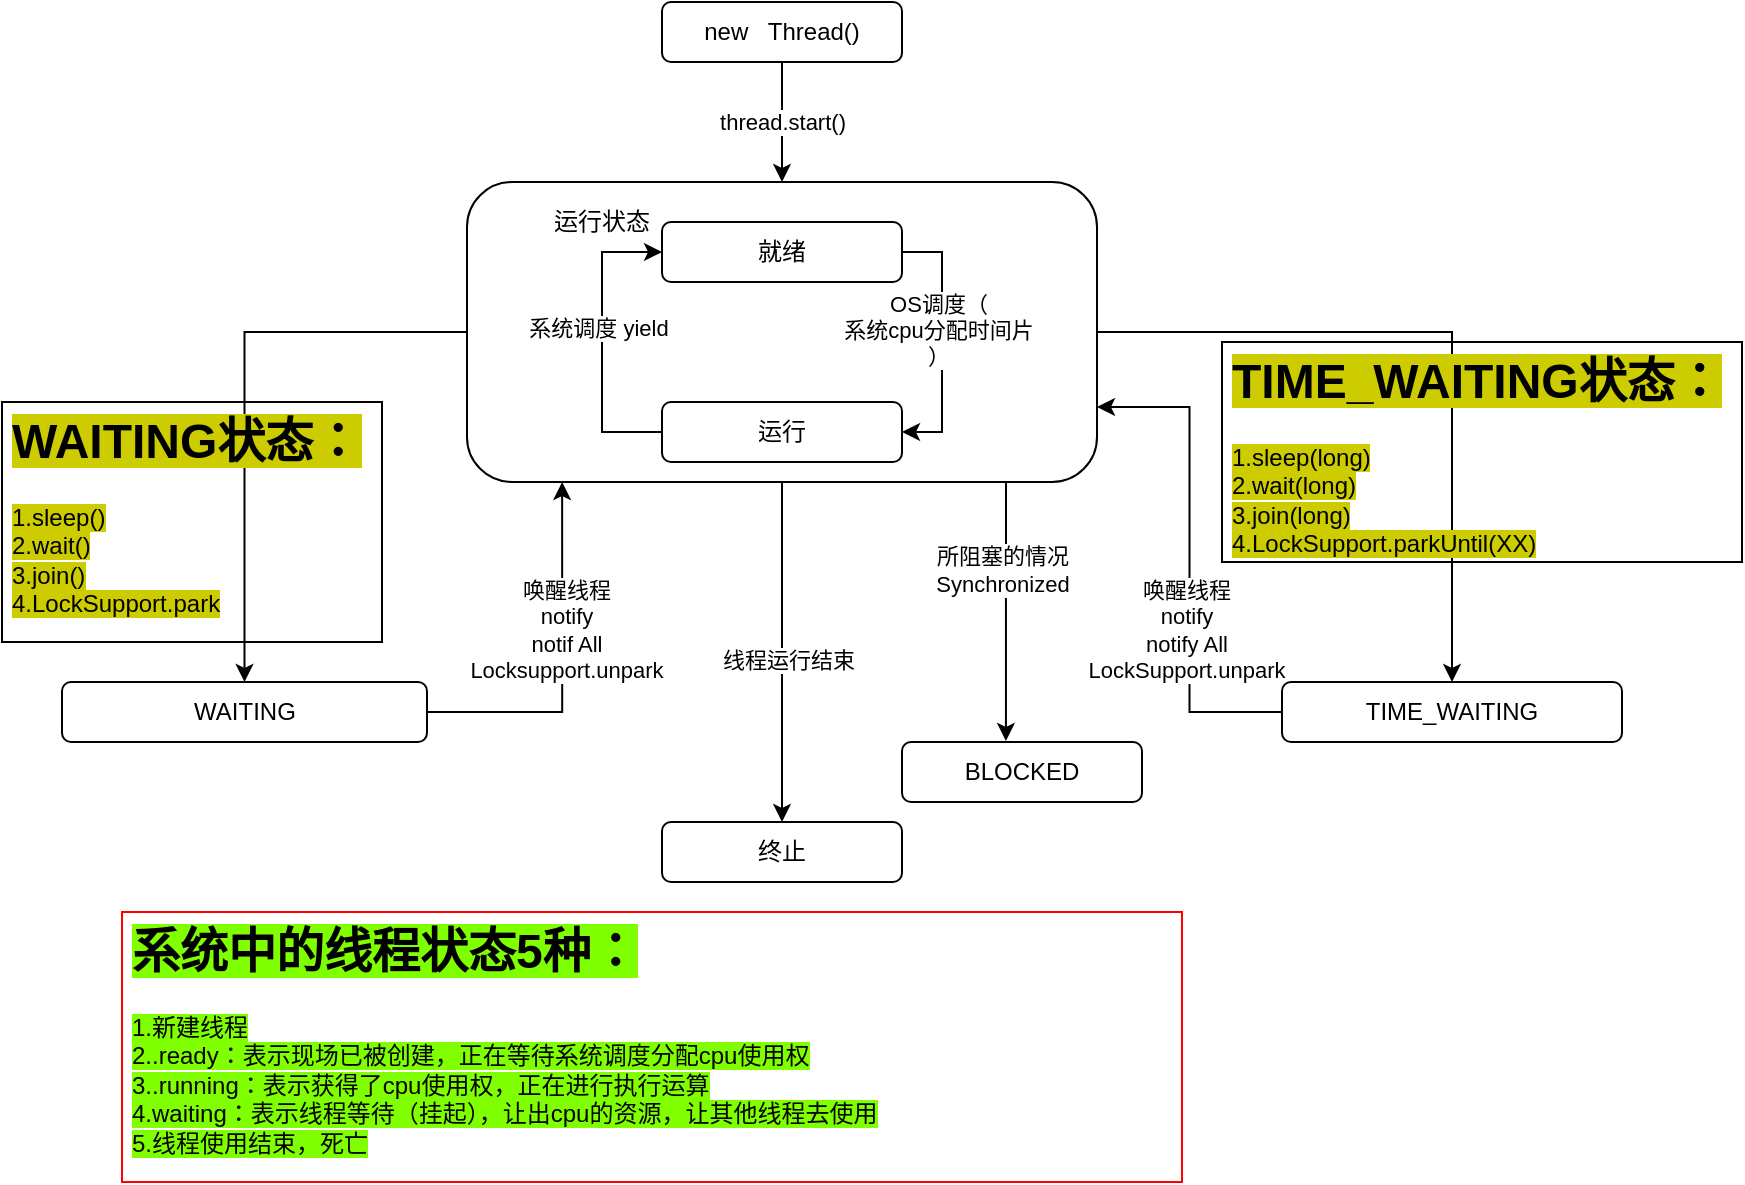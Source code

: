 <mxfile version="14.1.6" type="github">
  <diagram id="f56VBVb2m2WH-U12SFpD" name="第 1 页">
    <mxGraphModel dx="1183" dy="566" grid="1" gridSize="10" guides="1" tooltips="1" connect="1" arrows="1" fold="1" page="1" pageScale="1" pageWidth="827" pageHeight="1169" math="0" shadow="0">
      <root>
        <mxCell id="0" />
        <mxCell id="1" parent="0" />
        <mxCell id="xMjdWaStf560W7G12weN-19" value="" style="edgeStyle=orthogonalEdgeStyle;rounded=0;orthogonalLoop=1;jettySize=auto;html=1;" edge="1" parent="1" source="xMjdWaStf560W7G12weN-2" target="xMjdWaStf560W7G12weN-18">
          <mxGeometry relative="1" as="geometry" />
        </mxCell>
        <mxCell id="xMjdWaStf560W7G12weN-3" value="thread.start()" style="edgeStyle=orthogonalEdgeStyle;rounded=0;orthogonalLoop=1;jettySize=auto;html=1;" edge="1" parent="1" source="xMjdWaStf560W7G12weN-1" target="xMjdWaStf560W7G12weN-2">
          <mxGeometry relative="1" as="geometry" />
        </mxCell>
        <mxCell id="xMjdWaStf560W7G12weN-1" value="new &amp;nbsp; Thread()" style="rounded=1;whiteSpace=wrap;html=1;" vertex="1" parent="1">
          <mxGeometry x="340" y="70" width="120" height="30" as="geometry" />
        </mxCell>
        <mxCell id="xMjdWaStf560W7G12weN-23" value="" style="edgeStyle=orthogonalEdgeStyle;rounded=0;orthogonalLoop=1;jettySize=auto;html=1;" edge="1" parent="1" source="xMjdWaStf560W7G12weN-2" target="xMjdWaStf560W7G12weN-22">
          <mxGeometry relative="1" as="geometry" />
        </mxCell>
        <mxCell id="xMjdWaStf560W7G12weN-26" value="" style="edgeStyle=orthogonalEdgeStyle;rounded=0;orthogonalLoop=1;jettySize=auto;html=1;" edge="1" parent="1" source="xMjdWaStf560W7G12weN-2" target="xMjdWaStf560W7G12weN-25">
          <mxGeometry relative="1" as="geometry" />
        </mxCell>
        <mxCell id="xMjdWaStf560W7G12weN-27" value="线程运行结束" style="edgeLabel;html=1;align=center;verticalAlign=middle;resizable=0;points=[];" vertex="1" connectable="0" parent="xMjdWaStf560W7G12weN-26">
          <mxGeometry x="0.045" y="3" relative="1" as="geometry">
            <mxPoint as="offset" />
          </mxGeometry>
        </mxCell>
        <mxCell id="xMjdWaStf560W7G12weN-30" style="rounded=0;orthogonalLoop=1;jettySize=auto;html=1;entryX=0.433;entryY=-0.017;entryDx=0;entryDy=0;entryPerimeter=0;" edge="1" parent="1" target="xMjdWaStf560W7G12weN-28">
          <mxGeometry relative="1" as="geometry">
            <mxPoint x="512" y="310" as="sourcePoint" />
          </mxGeometry>
        </mxCell>
        <mxCell id="xMjdWaStf560W7G12weN-31" value="所阻塞的情况&lt;br&gt;Synchronized" style="edgeLabel;html=1;align=center;verticalAlign=middle;resizable=0;points=[];" vertex="1" connectable="0" parent="xMjdWaStf560W7G12weN-30">
          <mxGeometry x="0.207" y="1" relative="1" as="geometry">
            <mxPoint x="-3" y="-34" as="offset" />
          </mxGeometry>
        </mxCell>
        <mxCell id="xMjdWaStf560W7G12weN-2" value="" style="whiteSpace=wrap;html=1;rounded=1;" vertex="1" parent="1">
          <mxGeometry x="242.5" y="160" width="315" height="150" as="geometry" />
        </mxCell>
        <mxCell id="xMjdWaStf560W7G12weN-4" value="运行状态" style="text;html=1;strokeColor=none;fillColor=none;align=center;verticalAlign=middle;whiteSpace=wrap;rounded=0;" vertex="1" parent="1">
          <mxGeometry x="280" y="170" width="60" height="20" as="geometry" />
        </mxCell>
        <mxCell id="xMjdWaStf560W7G12weN-11" value="" style="edgeStyle=orthogonalEdgeStyle;rounded=0;orthogonalLoop=1;jettySize=auto;html=1;exitX=1;exitY=0.5;exitDx=0;exitDy=0;entryX=1;entryY=0.5;entryDx=0;entryDy=0;" edge="1" parent="1" source="xMjdWaStf560W7G12weN-5" target="xMjdWaStf560W7G12weN-6">
          <mxGeometry relative="1" as="geometry" />
        </mxCell>
        <mxCell id="xMjdWaStf560W7G12weN-14" value="OS调度（&lt;br&gt;系统cpu分配时间片&lt;br&gt;）" style="edgeLabel;html=1;align=center;verticalAlign=middle;resizable=0;points=[];" vertex="1" connectable="0" parent="xMjdWaStf560W7G12weN-11">
          <mxGeometry x="-0.092" y="-2" relative="1" as="geometry">
            <mxPoint as="offset" />
          </mxGeometry>
        </mxCell>
        <mxCell id="xMjdWaStf560W7G12weN-5" value="就绪" style="rounded=1;whiteSpace=wrap;html=1;" vertex="1" parent="1">
          <mxGeometry x="340" y="180" width="120" height="30" as="geometry" />
        </mxCell>
        <mxCell id="xMjdWaStf560W7G12weN-13" value="" style="edgeStyle=orthogonalEdgeStyle;rounded=0;orthogonalLoop=1;jettySize=auto;html=1;entryX=0;entryY=0.5;entryDx=0;entryDy=0;exitX=0;exitY=0.5;exitDx=0;exitDy=0;" edge="1" parent="1" source="xMjdWaStf560W7G12weN-6" target="xMjdWaStf560W7G12weN-5">
          <mxGeometry relative="1" as="geometry">
            <Array as="points">
              <mxPoint x="310" y="285" />
              <mxPoint x="310" y="195" />
            </Array>
          </mxGeometry>
        </mxCell>
        <mxCell id="xMjdWaStf560W7G12weN-17" value="系统调度 yield" style="edgeLabel;html=1;align=center;verticalAlign=middle;resizable=0;points=[];" vertex="1" connectable="0" parent="xMjdWaStf560W7G12weN-13">
          <mxGeometry x="0.093" y="2" relative="1" as="geometry">
            <mxPoint as="offset" />
          </mxGeometry>
        </mxCell>
        <mxCell id="xMjdWaStf560W7G12weN-6" value="运行" style="rounded=1;whiteSpace=wrap;html=1;" vertex="1" parent="1">
          <mxGeometry x="340" y="270" width="120" height="30" as="geometry" />
        </mxCell>
        <mxCell id="xMjdWaStf560W7G12weN-34" style="edgeStyle=orthogonalEdgeStyle;rounded=0;orthogonalLoop=1;jettySize=auto;html=1;entryX=0.151;entryY=1;entryDx=0;entryDy=0;entryPerimeter=0;" edge="1" parent="1" source="xMjdWaStf560W7G12weN-18" target="xMjdWaStf560W7G12weN-2">
          <mxGeometry relative="1" as="geometry" />
        </mxCell>
        <mxCell id="xMjdWaStf560W7G12weN-35" value="唤醒线程&lt;br&gt;notify&lt;br&gt;notif All&lt;br&gt;Locksupport.unpark" style="edgeLabel;html=1;align=center;verticalAlign=middle;resizable=0;points=[];" vertex="1" connectable="0" parent="xMjdWaStf560W7G12weN-34">
          <mxGeometry x="0.19" y="-2" relative="1" as="geometry">
            <mxPoint as="offset" />
          </mxGeometry>
        </mxCell>
        <mxCell id="xMjdWaStf560W7G12weN-18" value="WAITING" style="whiteSpace=wrap;html=1;rounded=1;" vertex="1" parent="1">
          <mxGeometry x="40" y="410" width="182.5" height="30" as="geometry" />
        </mxCell>
        <mxCell id="xMjdWaStf560W7G12weN-21" value="&lt;h1&gt;&lt;span style=&quot;background-color: rgb(204 , 204 , 0)&quot;&gt;WAITING状态：&lt;/span&gt;&lt;/h1&gt;&lt;div&gt;&lt;span style=&quot;background-color: rgb(204 , 204 , 0)&quot;&gt;&lt;span style=&quot;text-align: center&quot;&gt;1.sleep()&lt;/span&gt;&lt;br style=&quot;text-align: center&quot;&gt;&lt;span style=&quot;text-align: center&quot;&gt;2.wait()&lt;/span&gt;&lt;br style=&quot;text-align: center&quot;&gt;&lt;span style=&quot;text-align: center&quot;&gt;3.join()&lt;/span&gt;&lt;br style=&quot;text-align: center&quot;&gt;&lt;span style=&quot;text-align: center&quot;&gt;4.LockSupport.park&lt;/span&gt;&lt;/span&gt;&lt;br&gt;&lt;/div&gt;" style="text;html=1;strokeColor=#000000;fillColor=none;spacing=5;spacingTop=-20;whiteSpace=wrap;overflow=hidden;rounded=0;" vertex="1" parent="1">
          <mxGeometry x="10" y="270" width="190" height="120" as="geometry" />
        </mxCell>
        <mxCell id="xMjdWaStf560W7G12weN-32" style="edgeStyle=orthogonalEdgeStyle;rounded=0;orthogonalLoop=1;jettySize=auto;html=1;entryX=1;entryY=0.75;entryDx=0;entryDy=0;" edge="1" parent="1" source="xMjdWaStf560W7G12weN-22" target="xMjdWaStf560W7G12weN-2">
          <mxGeometry relative="1" as="geometry">
            <mxPoint x="580" y="320" as="targetPoint" />
          </mxGeometry>
        </mxCell>
        <mxCell id="xMjdWaStf560W7G12weN-33" value="唤醒线程&lt;br&gt;notify&lt;br&gt;notify All&lt;br&gt;LockSupport.unpark" style="edgeLabel;html=1;align=center;verticalAlign=middle;resizable=0;points=[];" vertex="1" connectable="0" parent="xMjdWaStf560W7G12weN-32">
          <mxGeometry x="-0.199" y="2" relative="1" as="geometry">
            <mxPoint y="10.8" as="offset" />
          </mxGeometry>
        </mxCell>
        <mxCell id="xMjdWaStf560W7G12weN-22" value="TIME_WAITING" style="whiteSpace=wrap;html=1;rounded=1;" vertex="1" parent="1">
          <mxGeometry x="650" y="410" width="170" height="30" as="geometry" />
        </mxCell>
        <mxCell id="xMjdWaStf560W7G12weN-24" value="&lt;h1&gt;&lt;span style=&quot;background-color: rgb(204 , 204 , 0)&quot;&gt;TIME_WAITING状态：&lt;/span&gt;&lt;/h1&gt;&lt;div&gt;&lt;span style=&quot;background-color: rgb(204 , 204 , 0)&quot;&gt;&lt;span style=&quot;text-align: center&quot;&gt;1.sleep(long)&lt;/span&gt;&lt;br style=&quot;text-align: center&quot;&gt;&lt;span style=&quot;text-align: center&quot;&gt;2.wait(long)&lt;/span&gt;&lt;br style=&quot;text-align: center&quot;&gt;&lt;span style=&quot;text-align: center&quot;&gt;3.join(long)&lt;/span&gt;&lt;br style=&quot;text-align: center&quot;&gt;&lt;span style=&quot;text-align: center&quot;&gt;4.LockSupport.parkUntil(XX)&lt;/span&gt;&lt;/span&gt;&lt;br&gt;&lt;/div&gt;" style="text;html=1;strokeColor=#000000;fillColor=none;spacing=5;spacingTop=-20;whiteSpace=wrap;overflow=hidden;rounded=0;" vertex="1" parent="1">
          <mxGeometry x="620" y="240" width="260" height="110" as="geometry" />
        </mxCell>
        <mxCell id="xMjdWaStf560W7G12weN-25" value="终止" style="whiteSpace=wrap;html=1;rounded=1;" vertex="1" parent="1">
          <mxGeometry x="340" y="480" width="120" height="30" as="geometry" />
        </mxCell>
        <mxCell id="xMjdWaStf560W7G12weN-28" value="BLOCKED" style="rounded=1;whiteSpace=wrap;html=1;strokeColor=#000000;" vertex="1" parent="1">
          <mxGeometry x="460" y="440" width="120" height="30" as="geometry" />
        </mxCell>
        <mxCell id="xMjdWaStf560W7G12weN-36" value="&lt;h1&gt;&lt;span style=&quot;background-color: rgb(128 , 255 , 0)&quot;&gt;系统中的线程状态5种：&lt;/span&gt;&lt;/h1&gt;&lt;div&gt;&lt;span style=&quot;background-color: rgb(128 , 255 , 0)&quot;&gt;1.新建线程&lt;/span&gt;&lt;/div&gt;&lt;div&gt;&lt;span style=&quot;background-color: rgb(128 , 255 , 0)&quot;&gt;2..ready：表示现场已被创建，正在等待系统调度分配cpu使用权&lt;/span&gt;&lt;/div&gt;&lt;div&gt;&lt;span style=&quot;background-color: rgb(128 , 255 , 0)&quot;&gt;3..running：表示获得了cpu使用权，正在进行执行运算&lt;/span&gt;&lt;/div&gt;&lt;div&gt;&lt;span style=&quot;background-color: rgb(128 , 255 , 0)&quot;&gt;4.waiting：表示线程等待（挂起），让出cpu的资源，让其他线程去使用&lt;/span&gt;&lt;/div&gt;&lt;div&gt;&lt;span style=&quot;background-color: rgb(128 , 255 , 0)&quot;&gt;5.线程使用结束，死亡&lt;/span&gt;&lt;/div&gt;" style="text;html=1;strokeColor=#FF0000;fillColor=none;spacing=5;spacingTop=-20;whiteSpace=wrap;overflow=hidden;rounded=0;" vertex="1" parent="1">
          <mxGeometry x="70" y="525" width="530" height="135" as="geometry" />
        </mxCell>
      </root>
    </mxGraphModel>
  </diagram>
</mxfile>
